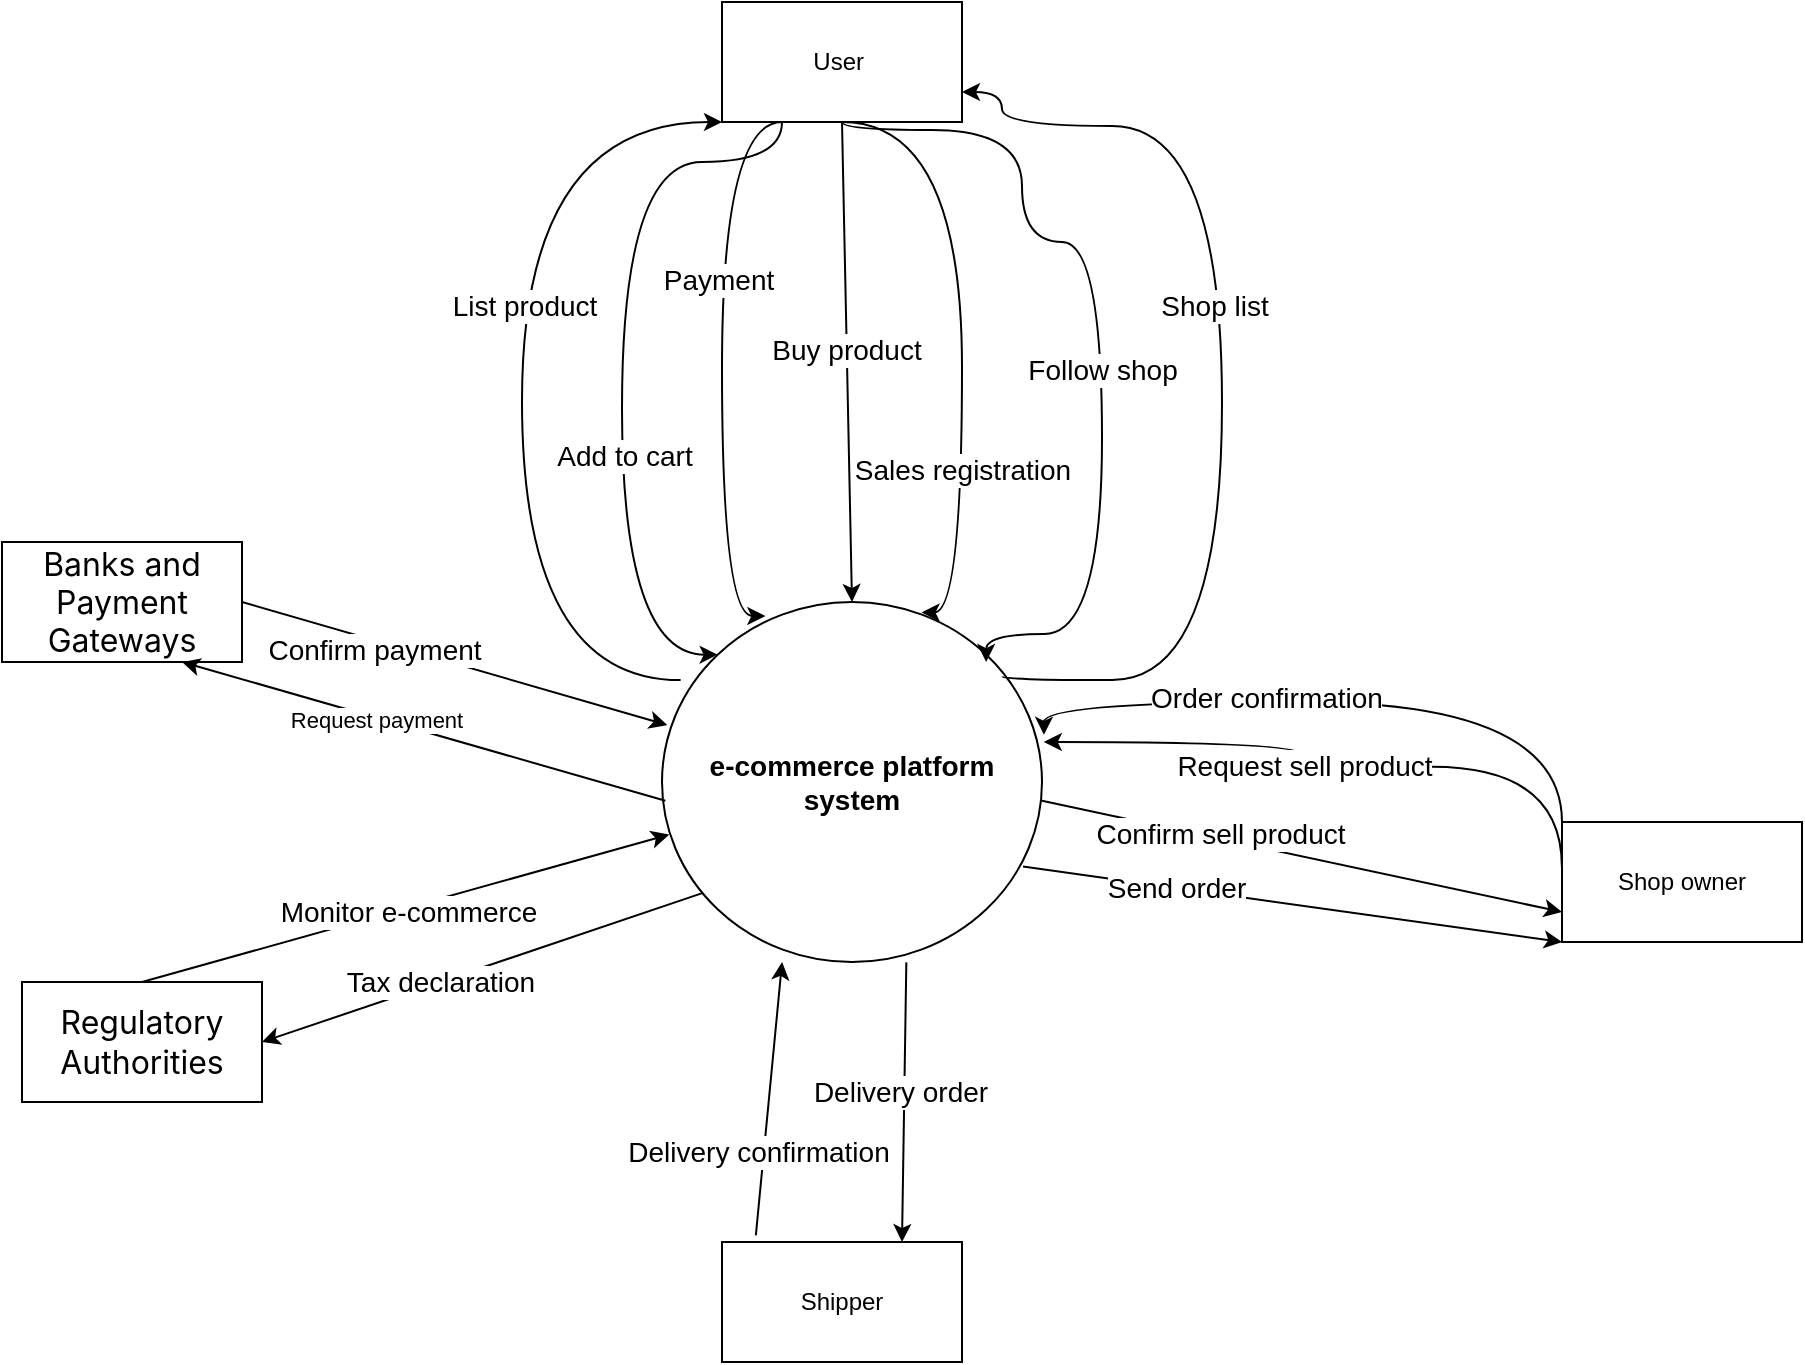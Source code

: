 <mxfile version="24.4.6" type="github" pages="2">
  <diagram name="Trang-1" id="YQ1yXY73wEFWkU4epaMe">
    <mxGraphModel dx="1233" dy="3034" grid="1" gridSize="10" guides="1" tooltips="1" connect="1" arrows="1" fold="1" page="1" pageScale="1" pageWidth="1654" pageHeight="2336" math="0" shadow="0">
      <root>
        <mxCell id="0" />
        <mxCell id="1" parent="0" />
        <mxCell id="vRc7SObtxGJD1zufx9Hd-1" value="&lt;b&gt;&lt;font style=&quot;font-size: 14px;&quot;&gt;e-commerce platform system&lt;/font&gt;&lt;/b&gt;" style="ellipse;whiteSpace=wrap;html=1;" parent="1" vertex="1">
          <mxGeometry x="510" y="270" width="190" height="180" as="geometry" />
        </mxCell>
        <mxCell id="vRc7SObtxGJD1zufx9Hd-2" value="User&amp;nbsp;" style="rounded=0;whiteSpace=wrap;html=1;" parent="1" vertex="1">
          <mxGeometry x="540" y="-30" width="120" height="60" as="geometry" />
        </mxCell>
        <mxCell id="vRc7SObtxGJD1zufx9Hd-3" value="&lt;span style=&quot;border: 0px solid rgb(227, 227, 227); box-sizing: border-box; --tw-border-spacing-x: 0; --tw-border-spacing-y: 0; --tw-translate-x: 0; --tw-translate-y: 0; --tw-rotate: 0; --tw-skew-x: 0; --tw-skew-y: 0; --tw-scale-x: 1; --tw-scale-y: 1; --tw-pan-x: ; --tw-pan-y: ; --tw-pinch-zoom: ; --tw-scroll-snap-strictness: proximity; --tw-gradient-from-position: ; --tw-gradient-via-position: ; --tw-gradient-to-position: ; --tw-ordinal: ; --tw-slashed-zero: ; --tw-numeric-figure: ; --tw-numeric-spacing: ; --tw-numeric-fraction: ; --tw-ring-inset: ; --tw-ring-offset-width: 0px; --tw-ring-offset-color: #fff; --tw-ring-color: rgba(69,89,164,.5); --tw-ring-offset-shadow: 0 0 transparent; --tw-ring-shadow: 0 0 transparent; --tw-shadow: 0 0 transparent; --tw-shadow-colored: 0 0 transparent; --tw-blur: ; --tw-brightness: ; --tw-contrast: ; --tw-grayscale: ; --tw-hue-rotate: ; --tw-invert: ; --tw-saturate: ; --tw-sepia: ; --tw-drop-shadow: ; --tw-backdrop-blur: ; --tw-backdrop-brightness: ; --tw-backdrop-contrast: ; --tw-backdrop-grayscale: ; --tw-backdrop-hue-rotate: ; --tw-backdrop-invert: ; --tw-backdrop-opacity: ; --tw-backdrop-saturate: ; --tw-backdrop-sepia: ; --tw-contain-size: ; --tw-contain-layout: ; --tw-contain-paint: ; --tw-contain-style: ; margin-top: 1.25em; margin-bottom: 1.25em; font-family: ui-sans-serif, -apple-system, system-ui, &amp;quot;Segoe UI&amp;quot;, Roboto, Ubuntu, Cantarell, &amp;quot;Noto Sans&amp;quot;, sans-serif, Helvetica, &amp;quot;Apple Color Emoji&amp;quot;, Arial, &amp;quot;Segoe UI Emoji&amp;quot;, &amp;quot;Segoe UI Symbol&amp;quot;; font-size: 16px; text-align: left; white-space-collapse: preserve;&quot;&gt;Banks and Payment Gateways&lt;/span&gt;" style="rounded=0;whiteSpace=wrap;html=1;" parent="1" vertex="1">
          <mxGeometry x="180" y="240" width="120" height="60" as="geometry" />
        </mxCell>
        <mxCell id="vRc7SObtxGJD1zufx9Hd-4" value="Shipper" style="rounded=0;whiteSpace=wrap;html=1;" parent="1" vertex="1">
          <mxGeometry x="540" y="590" width="120" height="60" as="geometry" />
        </mxCell>
        <mxCell id="vRc7SObtxGJD1zufx9Hd-5" value="Shop owner" style="rounded=0;whiteSpace=wrap;html=1;" parent="1" vertex="1">
          <mxGeometry x="960" y="380" width="120" height="60" as="geometry" />
        </mxCell>
        <mxCell id="SDDgSNHKBOo7Qluc6NG9-1" value="&lt;span style=&quot;border: 0px solid rgb(227, 227, 227); box-sizing: border-box; --tw-border-spacing-x: 0; --tw-border-spacing-y: 0; --tw-translate-x: 0; --tw-translate-y: 0; --tw-rotate: 0; --tw-skew-x: 0; --tw-skew-y: 0; --tw-scale-x: 1; --tw-scale-y: 1; --tw-pan-x: ; --tw-pan-y: ; --tw-pinch-zoom: ; --tw-scroll-snap-strictness: proximity; --tw-gradient-from-position: ; --tw-gradient-via-position: ; --tw-gradient-to-position: ; --tw-ordinal: ; --tw-slashed-zero: ; --tw-numeric-figure: ; --tw-numeric-spacing: ; --tw-numeric-fraction: ; --tw-ring-inset: ; --tw-ring-offset-width: 0px; --tw-ring-offset-color: #fff; --tw-ring-color: rgba(69,89,164,.5); --tw-ring-offset-shadow: 0 0 transparent; --tw-ring-shadow: 0 0 transparent; --tw-shadow: 0 0 transparent; --tw-shadow-colored: 0 0 transparent; --tw-blur: ; --tw-brightness: ; --tw-contrast: ; --tw-grayscale: ; --tw-hue-rotate: ; --tw-invert: ; --tw-saturate: ; --tw-sepia: ; --tw-drop-shadow: ; --tw-backdrop-blur: ; --tw-backdrop-brightness: ; --tw-backdrop-contrast: ; --tw-backdrop-grayscale: ; --tw-backdrop-hue-rotate: ; --tw-backdrop-invert: ; --tw-backdrop-opacity: ; --tw-backdrop-saturate: ; --tw-backdrop-sepia: ; --tw-contain-size: ; --tw-contain-layout: ; --tw-contain-paint: ; --tw-contain-style: ; margin-top: 1.25em; margin-bottom: 1.25em; font-family: ui-sans-serif, -apple-system, system-ui, &amp;quot;Segoe UI&amp;quot;, Roboto, Ubuntu, Cantarell, &amp;quot;Noto Sans&amp;quot;, sans-serif, Helvetica, &amp;quot;Apple Color Emoji&amp;quot;, Arial, &amp;quot;Segoe UI Emoji&amp;quot;, &amp;quot;Segoe UI Symbol&amp;quot;; font-size: 16px; text-align: left; white-space-collapse: preserve;&quot;&gt;Regulatory Authorities&lt;/span&gt;" style="rounded=0;whiteSpace=wrap;html=1;" parent="1" vertex="1">
          <mxGeometry x="190" y="460" width="120" height="60" as="geometry" />
        </mxCell>
        <mxCell id="9bCT2YqdMUbBk6e78Q2H-10" value="" style="endArrow=classic;html=1;rounded=0;exitX=0.5;exitY=1;exitDx=0;exitDy=0;entryX=0.5;entryY=0;entryDx=0;entryDy=0;" edge="1" parent="1" source="vRc7SObtxGJD1zufx9Hd-2" target="vRc7SObtxGJD1zufx9Hd-1">
          <mxGeometry width="50" height="50" relative="1" as="geometry">
            <mxPoint x="670" y="190" as="sourcePoint" />
            <mxPoint x="720" y="140" as="targetPoint" />
          </mxGeometry>
        </mxCell>
        <mxCell id="9bCT2YqdMUbBk6e78Q2H-11" value="&lt;font style=&quot;font-size: 14px;&quot;&gt;Buy product&lt;/font&gt;" style="edgeLabel;html=1;align=center;verticalAlign=middle;resizable=0;points=[];" vertex="1" connectable="0" parent="9bCT2YqdMUbBk6e78Q2H-10">
          <mxGeometry x="-0.05" y="-1" relative="1" as="geometry">
            <mxPoint as="offset" />
          </mxGeometry>
        </mxCell>
        <mxCell id="9bCT2YqdMUbBk6e78Q2H-12" value="" style="endArrow=classic;html=1;rounded=0;exitX=0.25;exitY=1;exitDx=0;exitDy=0;entryX=0;entryY=0;entryDx=0;entryDy=0;edgeStyle=orthogonalEdgeStyle;curved=1;" edge="1" parent="1" source="vRc7SObtxGJD1zufx9Hd-2" target="vRc7SObtxGJD1zufx9Hd-1">
          <mxGeometry width="50" height="50" relative="1" as="geometry">
            <mxPoint x="600" y="13.73" as="sourcePoint" />
            <mxPoint x="537.918" y="280.002" as="targetPoint" />
            <Array as="points">
              <mxPoint x="570" y="50" />
              <mxPoint x="490" y="50" />
              <mxPoint x="490" y="296" />
            </Array>
          </mxGeometry>
        </mxCell>
        <mxCell id="9bCT2YqdMUbBk6e78Q2H-14" value="&lt;font style=&quot;font-size: 14px;&quot;&gt;Add to cart&lt;/font&gt;" style="edgeLabel;html=1;align=center;verticalAlign=middle;resizable=0;points=[];" vertex="1" connectable="0" parent="9bCT2YqdMUbBk6e78Q2H-12">
          <mxGeometry x="0.252" y="1" relative="1" as="geometry">
            <mxPoint as="offset" />
          </mxGeometry>
        </mxCell>
        <mxCell id="9bCT2YqdMUbBk6e78Q2H-15" value="" style="endArrow=classic;html=1;rounded=0;entryX=1;entryY=0;entryDx=0;entryDy=0;edgeStyle=orthogonalEdgeStyle;curved=1;" edge="1" parent="1" source="vRc7SObtxGJD1zufx9Hd-2">
          <mxGeometry width="50" height="50" relative="1" as="geometry">
            <mxPoint x="630" y="33.73" as="sourcePoint" />
            <mxPoint x="672.082" y="300.002" as="targetPoint" />
            <Array as="points">
              <mxPoint x="600" y="34" />
              <mxPoint x="690" y="34" />
              <mxPoint x="690" y="90" />
              <mxPoint x="730" y="90" />
              <mxPoint x="730" y="286" />
              <mxPoint x="672" y="286" />
            </Array>
          </mxGeometry>
        </mxCell>
        <mxCell id="9bCT2YqdMUbBk6e78Q2H-17" value="Text" style="edgeLabel;html=1;align=center;verticalAlign=middle;resizable=0;points=[];" vertex="1" connectable="0" parent="9bCT2YqdMUbBk6e78Q2H-15">
          <mxGeometry x="0.114" y="2" relative="1" as="geometry">
            <mxPoint as="offset" />
          </mxGeometry>
        </mxCell>
        <mxCell id="9bCT2YqdMUbBk6e78Q2H-18" value="&lt;font style=&quot;font-size: 14px;&quot;&gt;Follow shop&lt;/font&gt;" style="edgeLabel;html=1;align=center;verticalAlign=middle;resizable=0;points=[];" vertex="1" connectable="0" parent="9bCT2YqdMUbBk6e78Q2H-15">
          <mxGeometry x="0.107" relative="1" as="geometry">
            <mxPoint as="offset" />
          </mxGeometry>
        </mxCell>
        <mxCell id="9bCT2YqdMUbBk6e78Q2H-20" value="" style="endArrow=classic;html=1;rounded=0;exitX=0.25;exitY=1;exitDx=0;exitDy=0;entryX=0.272;entryY=0.039;entryDx=0;entryDy=0;entryPerimeter=0;edgeStyle=orthogonalEdgeStyle;curved=1;" edge="1" parent="1" source="vRc7SObtxGJD1zufx9Hd-2" target="vRc7SObtxGJD1zufx9Hd-1">
          <mxGeometry width="50" height="50" relative="1" as="geometry">
            <mxPoint x="650" y="270" as="sourcePoint" />
            <mxPoint x="700" y="220" as="targetPoint" />
            <Array as="points">
              <mxPoint x="540" y="30" />
              <mxPoint x="540" y="277" />
            </Array>
          </mxGeometry>
        </mxCell>
        <mxCell id="9bCT2YqdMUbBk6e78Q2H-21" value="&lt;font style=&quot;font-size: 14px;&quot;&gt;Payment&lt;/font&gt;" style="edgeLabel;html=1;align=center;verticalAlign=middle;resizable=0;points=[];" vertex="1" connectable="0" parent="9bCT2YqdMUbBk6e78Q2H-20">
          <mxGeometry x="-0.279" y="-2" relative="1" as="geometry">
            <mxPoint y="1" as="offset" />
          </mxGeometry>
        </mxCell>
        <mxCell id="9bCT2YqdMUbBk6e78Q2H-22" value="" style="endArrow=classic;html=1;rounded=0;exitX=0.5;exitY=1;exitDx=0;exitDy=0;entryX=0.683;entryY=0.029;entryDx=0;entryDy=0;entryPerimeter=0;edgeStyle=orthogonalEdgeStyle;curved=1;" edge="1" parent="1" source="vRc7SObtxGJD1zufx9Hd-2" target="vRc7SObtxGJD1zufx9Hd-1">
          <mxGeometry width="50" height="50" relative="1" as="geometry">
            <mxPoint x="650" y="270" as="sourcePoint" />
            <mxPoint x="700" y="220" as="targetPoint" />
            <Array as="points">
              <mxPoint x="660" y="30" />
              <mxPoint x="660" y="275" />
            </Array>
          </mxGeometry>
        </mxCell>
        <mxCell id="9bCT2YqdMUbBk6e78Q2H-24" value="&lt;font style=&quot;font-size: 14px;&quot;&gt;Sales registration&lt;/font&gt;" style="edgeLabel;html=1;align=center;verticalAlign=middle;resizable=0;points=[];" vertex="1" connectable="0" parent="9bCT2YqdMUbBk6e78Q2H-22">
          <mxGeometry x="0.434" relative="1" as="geometry">
            <mxPoint as="offset" />
          </mxGeometry>
        </mxCell>
        <mxCell id="9bCT2YqdMUbBk6e78Q2H-25" value="" style="endArrow=classic;html=1;rounded=0;exitX=0.896;exitY=0.207;exitDx=0;exitDy=0;exitPerimeter=0;entryX=1;entryY=0.75;entryDx=0;entryDy=0;edgeStyle=orthogonalEdgeStyle;curved=1;" edge="1" parent="1" source="vRc7SObtxGJD1zufx9Hd-1" target="vRc7SObtxGJD1zufx9Hd-2">
          <mxGeometry width="50" height="50" relative="1" as="geometry">
            <mxPoint x="650" y="270" as="sourcePoint" />
            <mxPoint x="700" y="220" as="targetPoint" />
            <Array as="points">
              <mxPoint x="680" y="309" />
              <mxPoint x="790" y="309" />
              <mxPoint x="790" y="32" />
              <mxPoint x="680" y="32" />
              <mxPoint x="680" y="15" />
            </Array>
          </mxGeometry>
        </mxCell>
        <mxCell id="9bCT2YqdMUbBk6e78Q2H-26" value="&lt;font style=&quot;font-size: 14px;&quot;&gt;Shop list&lt;/font&gt;" style="edgeLabel;html=1;align=center;verticalAlign=middle;resizable=0;points=[];" vertex="1" connectable="0" parent="9bCT2YqdMUbBk6e78Q2H-25">
          <mxGeometry x="0.115" y="4" relative="1" as="geometry">
            <mxPoint as="offset" />
          </mxGeometry>
        </mxCell>
        <mxCell id="9bCT2YqdMUbBk6e78Q2H-27" value="" style="endArrow=classic;html=1;rounded=0;exitX=0.049;exitY=0.217;exitDx=0;exitDy=0;exitPerimeter=0;entryX=0;entryY=1;entryDx=0;entryDy=0;edgeStyle=orthogonalEdgeStyle;curved=1;" edge="1" parent="1" source="vRc7SObtxGJD1zufx9Hd-1" target="vRc7SObtxGJD1zufx9Hd-2">
          <mxGeometry width="50" height="50" relative="1" as="geometry">
            <mxPoint x="650" y="280" as="sourcePoint" />
            <mxPoint x="700" y="230" as="targetPoint" />
            <Array as="points">
              <mxPoint x="440" y="309" />
              <mxPoint x="440" y="30" />
            </Array>
          </mxGeometry>
        </mxCell>
        <mxCell id="9bCT2YqdMUbBk6e78Q2H-28" value="&lt;font style=&quot;font-size: 14px;&quot;&gt;List product&lt;/font&gt;" style="edgeLabel;html=1;align=center;verticalAlign=middle;resizable=0;points=[];" vertex="1" connectable="0" parent="9bCT2YqdMUbBk6e78Q2H-27">
          <mxGeometry x="0.162" y="-1" relative="1" as="geometry">
            <mxPoint as="offset" />
          </mxGeometry>
        </mxCell>
        <mxCell id="9bCT2YqdMUbBk6e78Q2H-29" value="" style="endArrow=classic;html=1;rounded=0;exitX=0;exitY=0.5;exitDx=0;exitDy=0;entryX=1.005;entryY=0.431;entryDx=0;entryDy=0;entryPerimeter=0;edgeStyle=orthogonalEdgeStyle;curved=1;" edge="1" parent="1">
          <mxGeometry width="50" height="50" relative="1" as="geometry">
            <mxPoint x="959.94" y="402.42" as="sourcePoint" />
            <mxPoint x="700.89" y="340.0" as="targetPoint" />
            <Array as="points">
              <mxPoint x="959.94" y="352.42" />
              <mxPoint x="829.94" y="352.42" />
              <mxPoint x="829.94" y="340.42" />
            </Array>
          </mxGeometry>
        </mxCell>
        <mxCell id="9bCT2YqdMUbBk6e78Q2H-30" value="&lt;font style=&quot;font-size: 14px;&quot;&gt;Request sell product&lt;/font&gt;" style="edgeLabel;html=1;align=center;verticalAlign=middle;resizable=0;points=[];" vertex="1" connectable="0" parent="9bCT2YqdMUbBk6e78Q2H-29">
          <mxGeometry x="0.125" relative="1" as="geometry">
            <mxPoint x="1" as="offset" />
          </mxGeometry>
        </mxCell>
        <mxCell id="9bCT2YqdMUbBk6e78Q2H-31" value="" style="endArrow=classic;html=1;rounded=0;exitX=1;exitY=0.552;exitDx=0;exitDy=0;exitPerimeter=0;entryX=0;entryY=0.75;entryDx=0;entryDy=0;" edge="1" parent="1" source="vRc7SObtxGJD1zufx9Hd-1" target="vRc7SObtxGJD1zufx9Hd-5">
          <mxGeometry width="50" height="50" relative="1" as="geometry">
            <mxPoint x="650" y="280" as="sourcePoint" />
            <mxPoint x="700" y="230" as="targetPoint" />
          </mxGeometry>
        </mxCell>
        <mxCell id="9bCT2YqdMUbBk6e78Q2H-32" value="&lt;font style=&quot;font-size: 14px;&quot;&gt;Confirm sell product&lt;/font&gt;" style="edgeLabel;html=1;align=center;verticalAlign=middle;resizable=0;points=[];" vertex="1" connectable="0" parent="9bCT2YqdMUbBk6e78Q2H-31">
          <mxGeometry x="-0.321" y="3" relative="1" as="geometry">
            <mxPoint as="offset" />
          </mxGeometry>
        </mxCell>
        <mxCell id="9bCT2YqdMUbBk6e78Q2H-33" value="" style="endArrow=classic;html=1;rounded=0;exitX=0.95;exitY=0.735;exitDx=0;exitDy=0;exitPerimeter=0;entryX=0;entryY=1;entryDx=0;entryDy=0;" edge="1" parent="1" source="vRc7SObtxGJD1zufx9Hd-1" target="vRc7SObtxGJD1zufx9Hd-5">
          <mxGeometry width="50" height="50" relative="1" as="geometry">
            <mxPoint x="650" y="280" as="sourcePoint" />
            <mxPoint x="700" y="230" as="targetPoint" />
          </mxGeometry>
        </mxCell>
        <mxCell id="9bCT2YqdMUbBk6e78Q2H-34" value="&lt;font style=&quot;font-size: 14px;&quot;&gt;Send order&lt;/font&gt;" style="edgeLabel;html=1;align=center;verticalAlign=middle;resizable=0;points=[];" vertex="1" connectable="0" parent="9bCT2YqdMUbBk6e78Q2H-33">
          <mxGeometry x="-0.438" y="1" relative="1" as="geometry">
            <mxPoint y="1" as="offset" />
          </mxGeometry>
        </mxCell>
        <mxCell id="9bCT2YqdMUbBk6e78Q2H-35" value="" style="endArrow=classic;html=1;rounded=0;exitX=0;exitY=0;exitDx=0;exitDy=0;entryX=1.005;entryY=0.369;entryDx=0;entryDy=0;entryPerimeter=0;edgeStyle=orthogonalEdgeStyle;curved=1;" edge="1" parent="1" source="vRc7SObtxGJD1zufx9Hd-5" target="vRc7SObtxGJD1zufx9Hd-1">
          <mxGeometry width="50" height="50" relative="1" as="geometry">
            <mxPoint x="650" y="280" as="sourcePoint" />
            <mxPoint x="700" y="230" as="targetPoint" />
            <Array as="points">
              <mxPoint x="960" y="320" />
              <mxPoint x="701" y="320" />
            </Array>
          </mxGeometry>
        </mxCell>
        <mxCell id="9bCT2YqdMUbBk6e78Q2H-38" value="&lt;font style=&quot;font-size: 14px;&quot;&gt;Order confirmation&lt;/font&gt;" style="edgeLabel;html=1;align=center;verticalAlign=middle;resizable=0;points=[];" vertex="1" connectable="0" parent="9bCT2YqdMUbBk6e78Q2H-35">
          <mxGeometry x="0.238" y="-2" relative="1" as="geometry">
            <mxPoint x="-1" as="offset" />
          </mxGeometry>
        </mxCell>
        <mxCell id="9bCT2YqdMUbBk6e78Q2H-39" value="" style="endArrow=classic;html=1;rounded=0;exitX=0.643;exitY=1.001;exitDx=0;exitDy=0;exitPerimeter=0;entryX=0.75;entryY=0;entryDx=0;entryDy=0;" edge="1" parent="1" source="vRc7SObtxGJD1zufx9Hd-1" target="vRc7SObtxGJD1zufx9Hd-4">
          <mxGeometry width="50" height="50" relative="1" as="geometry">
            <mxPoint x="650" y="390" as="sourcePoint" />
            <mxPoint x="700" y="340" as="targetPoint" />
          </mxGeometry>
        </mxCell>
        <mxCell id="9bCT2YqdMUbBk6e78Q2H-40" value="&lt;font style=&quot;font-size: 14px;&quot;&gt;Delivery order&lt;/font&gt;" style="edgeLabel;html=1;align=center;verticalAlign=middle;resizable=0;points=[];" vertex="1" connectable="0" parent="9bCT2YqdMUbBk6e78Q2H-39">
          <mxGeometry x="-0.076" y="-2" relative="1" as="geometry">
            <mxPoint as="offset" />
          </mxGeometry>
        </mxCell>
        <mxCell id="9bCT2YqdMUbBk6e78Q2H-41" value="" style="endArrow=classic;html=1;rounded=0;exitX=0.141;exitY=-0.055;exitDx=0;exitDy=0;exitPerimeter=0;entryX=0.316;entryY=1;entryDx=0;entryDy=0;entryPerimeter=0;" edge="1" parent="1" source="vRc7SObtxGJD1zufx9Hd-4" target="vRc7SObtxGJD1zufx9Hd-1">
          <mxGeometry width="50" height="50" relative="1" as="geometry">
            <mxPoint x="447.64" y="440.0" as="sourcePoint" />
            <mxPoint x="440" y="578.74" as="targetPoint" />
          </mxGeometry>
        </mxCell>
        <mxCell id="9bCT2YqdMUbBk6e78Q2H-43" value="&lt;font style=&quot;font-size: 14px;&quot;&gt;Delivery confirmation&lt;/font&gt;" style="edgeLabel;html=1;align=center;verticalAlign=middle;resizable=0;points=[];" vertex="1" connectable="0" parent="9bCT2YqdMUbBk6e78Q2H-41">
          <mxGeometry x="-0.394" y="3" relative="1" as="geometry">
            <mxPoint as="offset" />
          </mxGeometry>
        </mxCell>
        <mxCell id="9bCT2YqdMUbBk6e78Q2H-44" value="" style="endArrow=classic;html=1;rounded=0;exitX=0.108;exitY=0.808;exitDx=0;exitDy=0;exitPerimeter=0;entryX=1;entryY=0.5;entryDx=0;entryDy=0;" edge="1" parent="1" source="vRc7SObtxGJD1zufx9Hd-1" target="SDDgSNHKBOo7Qluc6NG9-1">
          <mxGeometry width="50" height="50" relative="1" as="geometry">
            <mxPoint x="650" y="400" as="sourcePoint" />
            <mxPoint x="700" y="350" as="targetPoint" />
          </mxGeometry>
        </mxCell>
        <mxCell id="9bCT2YqdMUbBk6e78Q2H-45" value="&lt;font style=&quot;font-size: 14px;&quot;&gt;Tax declaration&lt;/font&gt;" style="edgeLabel;html=1;align=center;verticalAlign=middle;resizable=0;points=[];" vertex="1" connectable="0" parent="9bCT2YqdMUbBk6e78Q2H-44">
          <mxGeometry x="0.2" relative="1" as="geometry">
            <mxPoint as="offset" />
          </mxGeometry>
        </mxCell>
        <mxCell id="9bCT2YqdMUbBk6e78Q2H-46" value="" style="endArrow=classic;html=1;rounded=0;exitX=0.5;exitY=0;exitDx=0;exitDy=0;entryX=0.019;entryY=0.646;entryDx=0;entryDy=0;entryPerimeter=0;" edge="1" parent="1" source="SDDgSNHKBOo7Qluc6NG9-1" target="vRc7SObtxGJD1zufx9Hd-1">
          <mxGeometry width="50" height="50" relative="1" as="geometry">
            <mxPoint x="650" y="400" as="sourcePoint" />
            <mxPoint x="700" y="350" as="targetPoint" />
          </mxGeometry>
        </mxCell>
        <mxCell id="9bCT2YqdMUbBk6e78Q2H-47" value="&lt;font style=&quot;font-size: 14px;&quot;&gt;Monitor e-commerce&lt;/font&gt;" style="edgeLabel;html=1;align=center;verticalAlign=middle;resizable=0;points=[];" vertex="1" connectable="0" parent="9bCT2YqdMUbBk6e78Q2H-46">
          <mxGeometry x="0.005" y="-2" relative="1" as="geometry">
            <mxPoint as="offset" />
          </mxGeometry>
        </mxCell>
        <mxCell id="9bCT2YqdMUbBk6e78Q2H-48" value="" style="endArrow=classic;html=1;rounded=0;exitX=1;exitY=0.5;exitDx=0;exitDy=0;entryX=0.014;entryY=0.342;entryDx=0;entryDy=0;entryPerimeter=0;" edge="1" parent="1" source="vRc7SObtxGJD1zufx9Hd-3" target="vRc7SObtxGJD1zufx9Hd-1">
          <mxGeometry width="50" height="50" relative="1" as="geometry">
            <mxPoint x="650" y="400" as="sourcePoint" />
            <mxPoint x="700" y="350" as="targetPoint" />
          </mxGeometry>
        </mxCell>
        <mxCell id="9bCT2YqdMUbBk6e78Q2H-49" value="&lt;font style=&quot;font-size: 14px;&quot;&gt;Confirm payment&lt;/font&gt;" style="edgeLabel;html=1;align=center;verticalAlign=middle;resizable=0;points=[];" vertex="1" connectable="0" parent="9bCT2YqdMUbBk6e78Q2H-48">
          <mxGeometry x="-0.373" y="-5" relative="1" as="geometry">
            <mxPoint as="offset" />
          </mxGeometry>
        </mxCell>
        <mxCell id="9bCT2YqdMUbBk6e78Q2H-52" value="" style="endArrow=classic;html=1;rounded=0;exitX=0.009;exitY=0.552;exitDx=0;exitDy=0;exitPerimeter=0;entryX=0.75;entryY=1;entryDx=0;entryDy=0;" edge="1" parent="1" source="vRc7SObtxGJD1zufx9Hd-1" target="vRc7SObtxGJD1zufx9Hd-3">
          <mxGeometry width="50" height="50" relative="1" as="geometry">
            <mxPoint x="650" y="400" as="sourcePoint" />
            <mxPoint x="700" y="350" as="targetPoint" />
          </mxGeometry>
        </mxCell>
        <mxCell id="9bCT2YqdMUbBk6e78Q2H-53" value="Request payment" style="edgeLabel;html=1;align=center;verticalAlign=middle;resizable=0;points=[];" vertex="1" connectable="0" parent="9bCT2YqdMUbBk6e78Q2H-52">
          <mxGeometry x="0.198" y="1" relative="1" as="geometry">
            <mxPoint as="offset" />
          </mxGeometry>
        </mxCell>
      </root>
    </mxGraphModel>
  </diagram>
  <diagram id="lsfBkDdytE-XxGFxf0hR" name="Page-2">
    <mxGraphModel dx="2083" dy="698" grid="1" gridSize="10" guides="1" tooltips="1" connect="1" arrows="1" fold="1" page="1" pageScale="1" pageWidth="850" pageHeight="1100" math="0" shadow="0">
      <root>
        <mxCell id="0" />
        <mxCell id="1" parent="0" />
        <mxCell id="ZrFcfEfqBb73l0jV9pmS-1" value="&lt;b&gt;&lt;font style=&quot;font-size: 14px;&quot;&gt;e-commerce platform system&lt;/font&gt;&lt;/b&gt;" style="ellipse;whiteSpace=wrap;html=1;" vertex="1" parent="1">
          <mxGeometry x="1020" y="250" width="130" height="120" as="geometry" />
        </mxCell>
        <mxCell id="ZrFcfEfqBb73l0jV9pmS-3" value="" style="endArrow=none;html=1;rounded=0;entryX=-0.018;entryY=0.594;entryDx=0;entryDy=0;entryPerimeter=0;" edge="1" parent="1" target="ZrFcfEfqBb73l0jV9pmS-1">
          <mxGeometry width="50" height="50" relative="1" as="geometry">
            <mxPoint x="100" y="321" as="sourcePoint" />
            <mxPoint x="390" y="290" as="targetPoint" />
          </mxGeometry>
        </mxCell>
        <mxCell id="ZrFcfEfqBb73l0jV9pmS-4" value="&lt;font style=&quot;font-size: 18px;&quot;&gt;Register&lt;/font&gt;" style="rounded=0;whiteSpace=wrap;html=1;" vertex="1" parent="1">
          <mxGeometry x="100" y="40" width="120" height="60" as="geometry" />
        </mxCell>
        <mxCell id="ZrFcfEfqBb73l0jV9pmS-5" value="&lt;span style=&quot;font-size: 18px;&quot;&gt;Orders Peration&lt;/span&gt;" style="rounded=0;whiteSpace=wrap;html=1;" vertex="1" parent="1">
          <mxGeometry x="50" y="560" width="120" height="60" as="geometry" />
        </mxCell>
        <mxCell id="ZrFcfEfqBb73l0jV9pmS-6" value="" style="endArrow=none;html=1;rounded=0;exitX=0.58;exitY=-0.004;exitDx=0;exitDy=0;exitPerimeter=0;" edge="1" parent="1" source="ZrFcfEfqBb73l0jV9pmS-5">
          <mxGeometry width="50" height="50" relative="1" as="geometry">
            <mxPoint x="340" y="340" as="sourcePoint" />
            <mxPoint x="280" y="320" as="targetPoint" />
          </mxGeometry>
        </mxCell>
        <mxCell id="ZrFcfEfqBb73l0jV9pmS-8" value="" style="endArrow=none;html=1;rounded=0;exitX=0.5;exitY=1;exitDx=0;exitDy=0;" edge="1" parent="1" source="ZrFcfEfqBb73l0jV9pmS-4">
          <mxGeometry width="50" height="50" relative="1" as="geometry">
            <mxPoint x="340" y="450" as="sourcePoint" />
            <mxPoint x="260" y="320" as="targetPoint" />
          </mxGeometry>
        </mxCell>
        <mxCell id="ZrFcfEfqBb73l0jV9pmS-19" value="&lt;b&gt;&lt;font style=&quot;font-size: 14px;&quot;&gt;For user&lt;/font&gt;&lt;/b&gt;" style="text;html=1;align=center;verticalAlign=middle;resizable=0;points=[];autosize=1;strokeColor=none;fillColor=none;" vertex="1" parent="1">
          <mxGeometry x="5" y="340" width="80" height="30" as="geometry" />
        </mxCell>
        <mxCell id="ZrFcfEfqBb73l0jV9pmS-24" value="" style="endArrow=none;html=1;rounded=0;" edge="1" parent="1">
          <mxGeometry width="50" height="50" relative="1" as="geometry">
            <mxPoint x="123" y="180" as="sourcePoint" />
            <mxPoint x="173" y="130" as="targetPoint" />
          </mxGeometry>
        </mxCell>
        <mxCell id="ZrFcfEfqBb73l0jV9pmS-25" value="Register user" style="text;html=1;align=center;verticalAlign=middle;resizable=0;points=[];autosize=1;strokeColor=none;fillColor=none;" vertex="1" parent="1">
          <mxGeometry x="65" y="180" width="90" height="30" as="geometry" />
        </mxCell>
        <mxCell id="ZrFcfEfqBb73l0jV9pmS-26" value="Sales Registration" style="text;html=1;align=center;verticalAlign=middle;resizable=0;points=[];autosize=1;strokeColor=none;fillColor=none;" vertex="1" parent="1">
          <mxGeometry x="260" y="180" width="120" height="30" as="geometry" />
        </mxCell>
        <mxCell id="ZrFcfEfqBb73l0jV9pmS-27" value="" style="endArrow=none;html=1;rounded=0;exitX=0.228;exitY=-0.06;exitDx=0;exitDy=0;exitPerimeter=0;" edge="1" parent="1" source="ZrFcfEfqBb73l0jV9pmS-26">
          <mxGeometry width="50" height="50" relative="1" as="geometry">
            <mxPoint x="290" y="170" as="sourcePoint" />
            <mxPoint x="190" y="160" as="targetPoint" />
          </mxGeometry>
        </mxCell>
        <mxCell id="ZrFcfEfqBb73l0jV9pmS-28" value="" style="endArrow=none;html=1;rounded=0;" edge="1" parent="1">
          <mxGeometry width="50" height="50" relative="1" as="geometry">
            <mxPoint x="135" y="250" as="sourcePoint" />
            <mxPoint x="215" y="220" as="targetPoint" />
          </mxGeometry>
        </mxCell>
        <mxCell id="ZrFcfEfqBb73l0jV9pmS-29" value="Sales shipper" style="text;html=1;align=center;verticalAlign=middle;resizable=0;points=[];autosize=1;strokeColor=none;fillColor=none;" vertex="1" parent="1">
          <mxGeometry x="60" y="250" width="100" height="30" as="geometry" />
        </mxCell>
        <mxCell id="ZrFcfEfqBb73l0jV9pmS-30" value="&lt;font style=&quot;font-size: 18px;&quot;&gt;Payment&lt;/font&gt;" style="rounded=0;whiteSpace=wrap;html=1;" vertex="1" parent="1">
          <mxGeometry x="420" y="60" width="120" height="60" as="geometry" />
        </mxCell>
        <mxCell id="ZrFcfEfqBb73l0jV9pmS-31" value="" style="endArrow=none;html=1;rounded=0;entryX=0.5;entryY=1;entryDx=0;entryDy=0;" edge="1" parent="1" target="ZrFcfEfqBb73l0jV9pmS-30">
          <mxGeometry width="50" height="50" relative="1" as="geometry">
            <mxPoint x="550" y="320" as="sourcePoint" />
            <mxPoint x="560" y="200" as="targetPoint" />
          </mxGeometry>
        </mxCell>
        <mxCell id="ZrFcfEfqBb73l0jV9pmS-32" value="" style="endArrow=none;html=1;rounded=0;" edge="1" parent="1">
          <mxGeometry width="50" height="50" relative="1" as="geometry">
            <mxPoint x="530" y="260" as="sourcePoint" />
            <mxPoint x="580" y="200" as="targetPoint" />
          </mxGeometry>
        </mxCell>
        <mxCell id="ZrFcfEfqBb73l0jV9pmS-33" value="VN Pay" style="text;html=1;align=center;verticalAlign=middle;resizable=0;points=[];autosize=1;strokeColor=none;fillColor=none;" vertex="1" parent="1">
          <mxGeometry x="570" y="180" width="60" height="30" as="geometry" />
        </mxCell>
        <mxCell id="ZrFcfEfqBb73l0jV9pmS-34" value="Momo" style="text;html=1;align=center;verticalAlign=middle;resizable=0;points=[];autosize=1;strokeColor=none;fillColor=none;" vertex="1" parent="1">
          <mxGeometry x="410" y="230" width="60" height="30" as="geometry" />
        </mxCell>
        <mxCell id="ZrFcfEfqBb73l0jV9pmS-35" value="" style="endArrow=none;html=1;rounded=0;entryX=0.769;entryY=1.149;entryDx=0;entryDy=0;entryPerimeter=0;" edge="1" parent="1">
          <mxGeometry width="50" height="50" relative="1" as="geometry">
            <mxPoint x="534" y="279" as="sourcePoint" />
            <mxPoint x="455.14" y="253.47" as="targetPoint" />
          </mxGeometry>
        </mxCell>
        <mxCell id="ZrFcfEfqBb73l0jV9pmS-37" value="" style="endArrow=none;html=1;rounded=0;" edge="1" parent="1">
          <mxGeometry width="50" height="50" relative="1" as="geometry">
            <mxPoint x="510" y="210" as="sourcePoint" />
            <mxPoint x="440" y="180" as="targetPoint" />
          </mxGeometry>
        </mxCell>
        <mxCell id="ZrFcfEfqBb73l0jV9pmS-39" value="Banking" style="text;html=1;align=center;verticalAlign=middle;resizable=0;points=[];autosize=1;strokeColor=none;fillColor=none;" vertex="1" parent="1">
          <mxGeometry x="390" y="160" width="70" height="30" as="geometry" />
        </mxCell>
        <mxCell id="ZrFcfEfqBb73l0jV9pmS-40" value="&lt;font style=&quot;font-size: 18px;&quot;&gt;Feedback&lt;/font&gt;" style="rounded=0;whiteSpace=wrap;html=1;" vertex="1" parent="1">
          <mxGeometry x="595" y="540" width="120" height="60" as="geometry" />
        </mxCell>
        <mxCell id="ZrFcfEfqBb73l0jV9pmS-41" value="" style="endArrow=none;html=1;rounded=0;exitX=0.5;exitY=0;exitDx=0;exitDy=0;" edge="1" parent="1" source="ZrFcfEfqBb73l0jV9pmS-40">
          <mxGeometry width="50" height="50" relative="1" as="geometry">
            <mxPoint x="575" y="360" as="sourcePoint" />
            <mxPoint x="545" y="320" as="targetPoint" />
          </mxGeometry>
        </mxCell>
        <mxCell id="ZrFcfEfqBb73l0jV9pmS-42" value="" style="endArrow=none;html=1;rounded=0;" edge="1" parent="1">
          <mxGeometry width="50" height="50" relative="1" as="geometry">
            <mxPoint x="635" y="500" as="sourcePoint" />
            <mxPoint x="695" y="470" as="targetPoint" />
          </mxGeometry>
        </mxCell>
        <mxCell id="ZrFcfEfqBb73l0jV9pmS-43" value="Comment" style="text;html=1;align=center;verticalAlign=middle;resizable=0;points=[];autosize=1;strokeColor=none;fillColor=none;" vertex="1" parent="1">
          <mxGeometry x="675" y="450" width="80" height="30" as="geometry" />
        </mxCell>
        <mxCell id="ZrFcfEfqBb73l0jV9pmS-44" value="" style="endArrow=none;html=1;rounded=0;" edge="1" parent="1">
          <mxGeometry width="50" height="50" relative="1" as="geometry">
            <mxPoint x="612" y="450" as="sourcePoint" />
            <mxPoint x="672" y="420" as="targetPoint" />
          </mxGeometry>
        </mxCell>
        <mxCell id="ZrFcfEfqBb73l0jV9pmS-45" value="Vote star" style="text;html=1;align=center;verticalAlign=middle;resizable=0;points=[];autosize=1;strokeColor=none;fillColor=none;" vertex="1" parent="1">
          <mxGeometry x="670" y="400" width="70" height="30" as="geometry" />
        </mxCell>
        <mxCell id="ZrFcfEfqBb73l0jV9pmS-46" value="Report" style="text;html=1;align=center;verticalAlign=middle;resizable=0;points=[];autosize=1;strokeColor=none;fillColor=none;" vertex="1" parent="1">
          <mxGeometry x="475" y="480" width="60" height="30" as="geometry" />
        </mxCell>
        <mxCell id="ZrFcfEfqBb73l0jV9pmS-47" value="" style="endArrow=none;html=1;rounded=0;" edge="1" parent="1">
          <mxGeometry width="50" height="50" relative="1" as="geometry">
            <mxPoint x="645" y="520" as="sourcePoint" />
            <mxPoint x="515" y="500" as="targetPoint" />
          </mxGeometry>
        </mxCell>
        <mxCell id="ZrFcfEfqBb73l0jV9pmS-48" value="" style="endArrow=none;html=1;rounded=0;" edge="1" parent="1">
          <mxGeometry width="50" height="50" relative="1" as="geometry">
            <mxPoint x="555" y="460" as="sourcePoint" />
            <mxPoint x="575" y="510" as="targetPoint" />
          </mxGeometry>
        </mxCell>
        <mxCell id="ZrFcfEfqBb73l0jV9pmS-49" value="Report product" style="text;html=1;align=center;verticalAlign=middle;resizable=0;points=[];autosize=1;strokeColor=none;fillColor=none;" vertex="1" parent="1">
          <mxGeometry x="485" y="440" width="100" height="30" as="geometry" />
        </mxCell>
        <mxCell id="ZrFcfEfqBb73l0jV9pmS-50" value="Report shop" style="text;html=1;align=center;verticalAlign=middle;resizable=0;points=[];autosize=1;strokeColor=none;fillColor=none;" vertex="1" parent="1">
          <mxGeometry x="470" y="540" width="90" height="30" as="geometry" />
        </mxCell>
        <mxCell id="ZrFcfEfqBb73l0jV9pmS-51" value="" style="endArrow=none;html=1;rounded=0;" edge="1" parent="1">
          <mxGeometry width="50" height="50" relative="1" as="geometry">
            <mxPoint x="539.667" y="542" as="sourcePoint" />
            <mxPoint x="593" y="512" as="targetPoint" />
          </mxGeometry>
        </mxCell>
        <mxCell id="ZrFcfEfqBb73l0jV9pmS-52" value="" style="endArrow=none;html=1;rounded=0;" edge="1" parent="1">
          <mxGeometry width="50" height="50" relative="1" as="geometry">
            <mxPoint x="176" y="476" as="sourcePoint" />
            <mxPoint x="56" y="366" as="targetPoint" />
          </mxGeometry>
        </mxCell>
        <mxCell id="ZrFcfEfqBb73l0jV9pmS-53" value="" style="endArrow=none;html=1;rounded=0;" edge="1" parent="1">
          <mxGeometry width="50" height="50" relative="1" as="geometry">
            <mxPoint x="40" y="450" as="sourcePoint" />
            <mxPoint x="90" y="400" as="targetPoint" />
          </mxGeometry>
        </mxCell>
        <mxCell id="ZrFcfEfqBb73l0jV9pmS-54" value="View order" style="text;html=1;align=center;verticalAlign=middle;resizable=0;points=[];autosize=1;strokeColor=none;fillColor=none;" vertex="1" parent="1">
          <mxGeometry x="-5" y="450" width="80" height="30" as="geometry" />
        </mxCell>
        <mxCell id="ZrFcfEfqBb73l0jV9pmS-55" value="" style="endArrow=none;html=1;rounded=0;" edge="1" parent="1">
          <mxGeometry width="50" height="50" relative="1" as="geometry">
            <mxPoint x="77" y="386" as="sourcePoint" />
            <mxPoint x="130" y="350" as="targetPoint" />
          </mxGeometry>
        </mxCell>
        <mxCell id="ZrFcfEfqBb73l0jV9pmS-56" value="Edit order" style="text;html=1;align=center;verticalAlign=middle;resizable=0;points=[];autosize=1;strokeColor=none;fillColor=none;" vertex="1" parent="1">
          <mxGeometry x="100" y="330" width="80" height="30" as="geometry" />
        </mxCell>
        <mxCell id="ZrFcfEfqBb73l0jV9pmS-57" value="" style="endArrow=none;html=1;rounded=0;" edge="1" parent="1">
          <mxGeometry width="50" height="50" relative="1" as="geometry">
            <mxPoint x="80" y="490" as="sourcePoint" />
            <mxPoint x="128" y="430" as="targetPoint" />
          </mxGeometry>
        </mxCell>
        <mxCell id="ZrFcfEfqBb73l0jV9pmS-58" value="Cancel order" style="text;html=1;align=center;verticalAlign=middle;resizable=0;points=[];autosize=1;strokeColor=none;fillColor=none;" vertex="1" parent="1">
          <mxGeometry x="15" y="480" width="90" height="30" as="geometry" />
        </mxCell>
        <mxCell id="ZrFcfEfqBb73l0jV9pmS-59" value="" style="endArrow=none;html=1;rounded=0;" edge="1" parent="1">
          <mxGeometry width="50" height="50" relative="1" as="geometry">
            <mxPoint x="111" y="416" as="sourcePoint" />
            <mxPoint x="171" y="376" as="targetPoint" />
          </mxGeometry>
        </mxCell>
        <mxCell id="ZrFcfEfqBb73l0jV9pmS-60" value="Order tracking" style="text;html=1;align=center;verticalAlign=middle;resizable=0;points=[];autosize=1;strokeColor=none;fillColor=none;" vertex="1" parent="1">
          <mxGeometry x="130" y="350" width="100" height="30" as="geometry" />
        </mxCell>
        <mxCell id="ZrFcfEfqBb73l0jV9pmS-61" value="" style="endArrow=none;html=1;rounded=0;" edge="1" parent="1">
          <mxGeometry width="50" height="50" relative="1" as="geometry">
            <mxPoint x="150" y="520" as="sourcePoint" />
            <mxPoint x="360" y="420" as="targetPoint" />
          </mxGeometry>
        </mxCell>
        <mxCell id="ZrFcfEfqBb73l0jV9pmS-62" value="&lt;b&gt;&lt;font style=&quot;font-size: 14px;&quot;&gt;For shop&lt;/font&gt;&lt;/b&gt;" style="text;html=1;align=center;verticalAlign=middle;resizable=0;points=[];autosize=1;strokeColor=none;fillColor=none;" vertex="1" parent="1">
          <mxGeometry x="330" y="400" width="80" height="30" as="geometry" />
        </mxCell>
        <mxCell id="ZrFcfEfqBb73l0jV9pmS-63" value="" style="endArrow=none;html=1;rounded=0;" edge="1" parent="1" source="ZrFcfEfqBb73l0jV9pmS-64">
          <mxGeometry width="50" height="50" relative="1" as="geometry">
            <mxPoint x="180" y="533" as="sourcePoint" />
            <mxPoint x="230" y="483" as="targetPoint" />
          </mxGeometry>
        </mxCell>
        <mxCell id="ZrFcfEfqBb73l0jV9pmS-64" value="View order" style="text;html=1;align=center;verticalAlign=middle;resizable=0;points=[];autosize=1;strokeColor=none;fillColor=none;" vertex="1" parent="1">
          <mxGeometry x="210" y="540" width="80" height="30" as="geometry" />
        </mxCell>
        <mxCell id="ZrFcfEfqBb73l0jV9pmS-65" value="" style="endArrow=none;html=1;rounded=0;" edge="1" parent="1">
          <mxGeometry width="50" height="50" relative="1" as="geometry">
            <mxPoint x="290" y="517" as="sourcePoint" />
            <mxPoint x="274" y="460" as="targetPoint" />
          </mxGeometry>
        </mxCell>
        <mxCell id="ZrFcfEfqBb73l0jV9pmS-66" value="Prepare orders" style="text;html=1;align=center;verticalAlign=middle;resizable=0;points=[];autosize=1;strokeColor=none;fillColor=none;" vertex="1" parent="1">
          <mxGeometry x="240" y="510" width="100" height="30" as="geometry" />
        </mxCell>
        <mxCell id="ZrFcfEfqBb73l0jV9pmS-67" value="" style="endArrow=none;html=1;rounded=0;" edge="1" parent="1">
          <mxGeometry width="50" height="50" relative="1" as="geometry">
            <mxPoint x="241" y="475" as="sourcePoint" />
            <mxPoint x="261" y="415" as="targetPoint" />
          </mxGeometry>
        </mxCell>
        <mxCell id="ZrFcfEfqBb73l0jV9pmS-68" value="Order tracking" style="text;html=1;align=center;verticalAlign=middle;resizable=0;points=[];autosize=1;strokeColor=none;fillColor=none;" vertex="1" parent="1">
          <mxGeometry x="220" y="390" width="100" height="30" as="geometry" />
        </mxCell>
        <mxCell id="ZrFcfEfqBb73l0jV9pmS-69" value="&lt;span style=&quot;font-size: 18px;&quot;&gt;Account management&lt;/span&gt;" style="rounded=0;whiteSpace=wrap;html=1;" vertex="1" parent="1">
          <mxGeometry x="755" y="60" width="120" height="60" as="geometry" />
        </mxCell>
        <mxCell id="ZrFcfEfqBb73l0jV9pmS-70" value="" style="endArrow=none;html=1;rounded=0;exitX=0.5;exitY=1;exitDx=0;exitDy=0;" edge="1" parent="1" source="ZrFcfEfqBb73l0jV9pmS-69">
          <mxGeometry width="50" height="50" relative="1" as="geometry">
            <mxPoint x="510" y="360" as="sourcePoint" />
            <mxPoint x="870" y="320" as="targetPoint" />
          </mxGeometry>
        </mxCell>
        <mxCell id="ZrFcfEfqBb73l0jV9pmS-71" value="" style="endArrow=none;html=1;rounded=0;" edge="1" parent="1">
          <mxGeometry width="50" height="50" relative="1" as="geometry">
            <mxPoint x="740" y="170" as="sourcePoint" />
            <mxPoint x="820" y="140" as="targetPoint" />
          </mxGeometry>
        </mxCell>
        <mxCell id="ZrFcfEfqBb73l0jV9pmS-72" value="Ban/Unban user" style="text;html=1;align=center;verticalAlign=middle;resizable=0;points=[];autosize=1;strokeColor=none;fillColor=none;" vertex="1" parent="1">
          <mxGeometry x="675" y="170" width="110" height="30" as="geometry" />
        </mxCell>
        <mxCell id="ZrFcfEfqBb73l0jV9pmS-73" value="" style="endArrow=none;html=1;rounded=0;" edge="1" parent="1">
          <mxGeometry width="50" height="50" relative="1" as="geometry">
            <mxPoint x="755" y="230" as="sourcePoint" />
            <mxPoint x="835" y="200" as="targetPoint" />
          </mxGeometry>
        </mxCell>
        <mxCell id="ZrFcfEfqBb73l0jV9pmS-74" value="Ban/Unban shop" style="text;html=1;align=center;verticalAlign=middle;resizable=0;points=[];autosize=1;strokeColor=none;fillColor=none;" vertex="1" parent="1">
          <mxGeometry x="680" y="230" width="110" height="30" as="geometry" />
        </mxCell>
        <mxCell id="ZrFcfEfqBb73l0jV9pmS-75" value="" style="endArrow=none;html=1;rounded=0;" edge="1" parent="1">
          <mxGeometry width="50" height="50" relative="1" as="geometry">
            <mxPoint x="945" y="162" as="sourcePoint" />
            <mxPoint x="825" y="152" as="targetPoint" />
          </mxGeometry>
        </mxCell>
        <mxCell id="ZrFcfEfqBb73l0jV9pmS-76" value="Ban/Unban product" style="text;html=1;align=center;verticalAlign=middle;resizable=0;points=[];autosize=1;strokeColor=none;fillColor=none;" vertex="1" parent="1">
          <mxGeometry x="890" y="160" width="130" height="30" as="geometry" />
        </mxCell>
        <mxCell id="ZrFcfEfqBb73l0jV9pmS-77" value="" style="endArrow=none;html=1;rounded=0;" edge="1" parent="1">
          <mxGeometry width="50" height="50" relative="1" as="geometry">
            <mxPoint x="851" y="252" as="sourcePoint" />
            <mxPoint x="911" y="220" as="targetPoint" />
          </mxGeometry>
        </mxCell>
        <mxCell id="ZrFcfEfqBb73l0jV9pmS-79" value="Authorization to sell" style="text;html=1;align=center;verticalAlign=middle;resizable=0;points=[];autosize=1;strokeColor=none;fillColor=none;" vertex="1" parent="1">
          <mxGeometry x="900" y="200" width="130" height="30" as="geometry" />
        </mxCell>
        <mxCell id="ZrFcfEfqBb73l0jV9pmS-80" value="" style="endArrow=none;html=1;rounded=0;" edge="1" parent="1">
          <mxGeometry width="50" height="50" relative="1" as="geometry">
            <mxPoint x="255" y="360" as="sourcePoint" />
            <mxPoint x="345" y="360" as="targetPoint" />
          </mxGeometry>
        </mxCell>
        <mxCell id="ZrFcfEfqBb73l0jV9pmS-81" value="Add to cart" style="text;html=1;align=center;verticalAlign=middle;resizable=0;points=[];autosize=1;strokeColor=none;fillColor=none;" vertex="1" parent="1">
          <mxGeometry x="349" y="346" width="80" height="30" as="geometry" />
        </mxCell>
      </root>
    </mxGraphModel>
  </diagram>
</mxfile>
